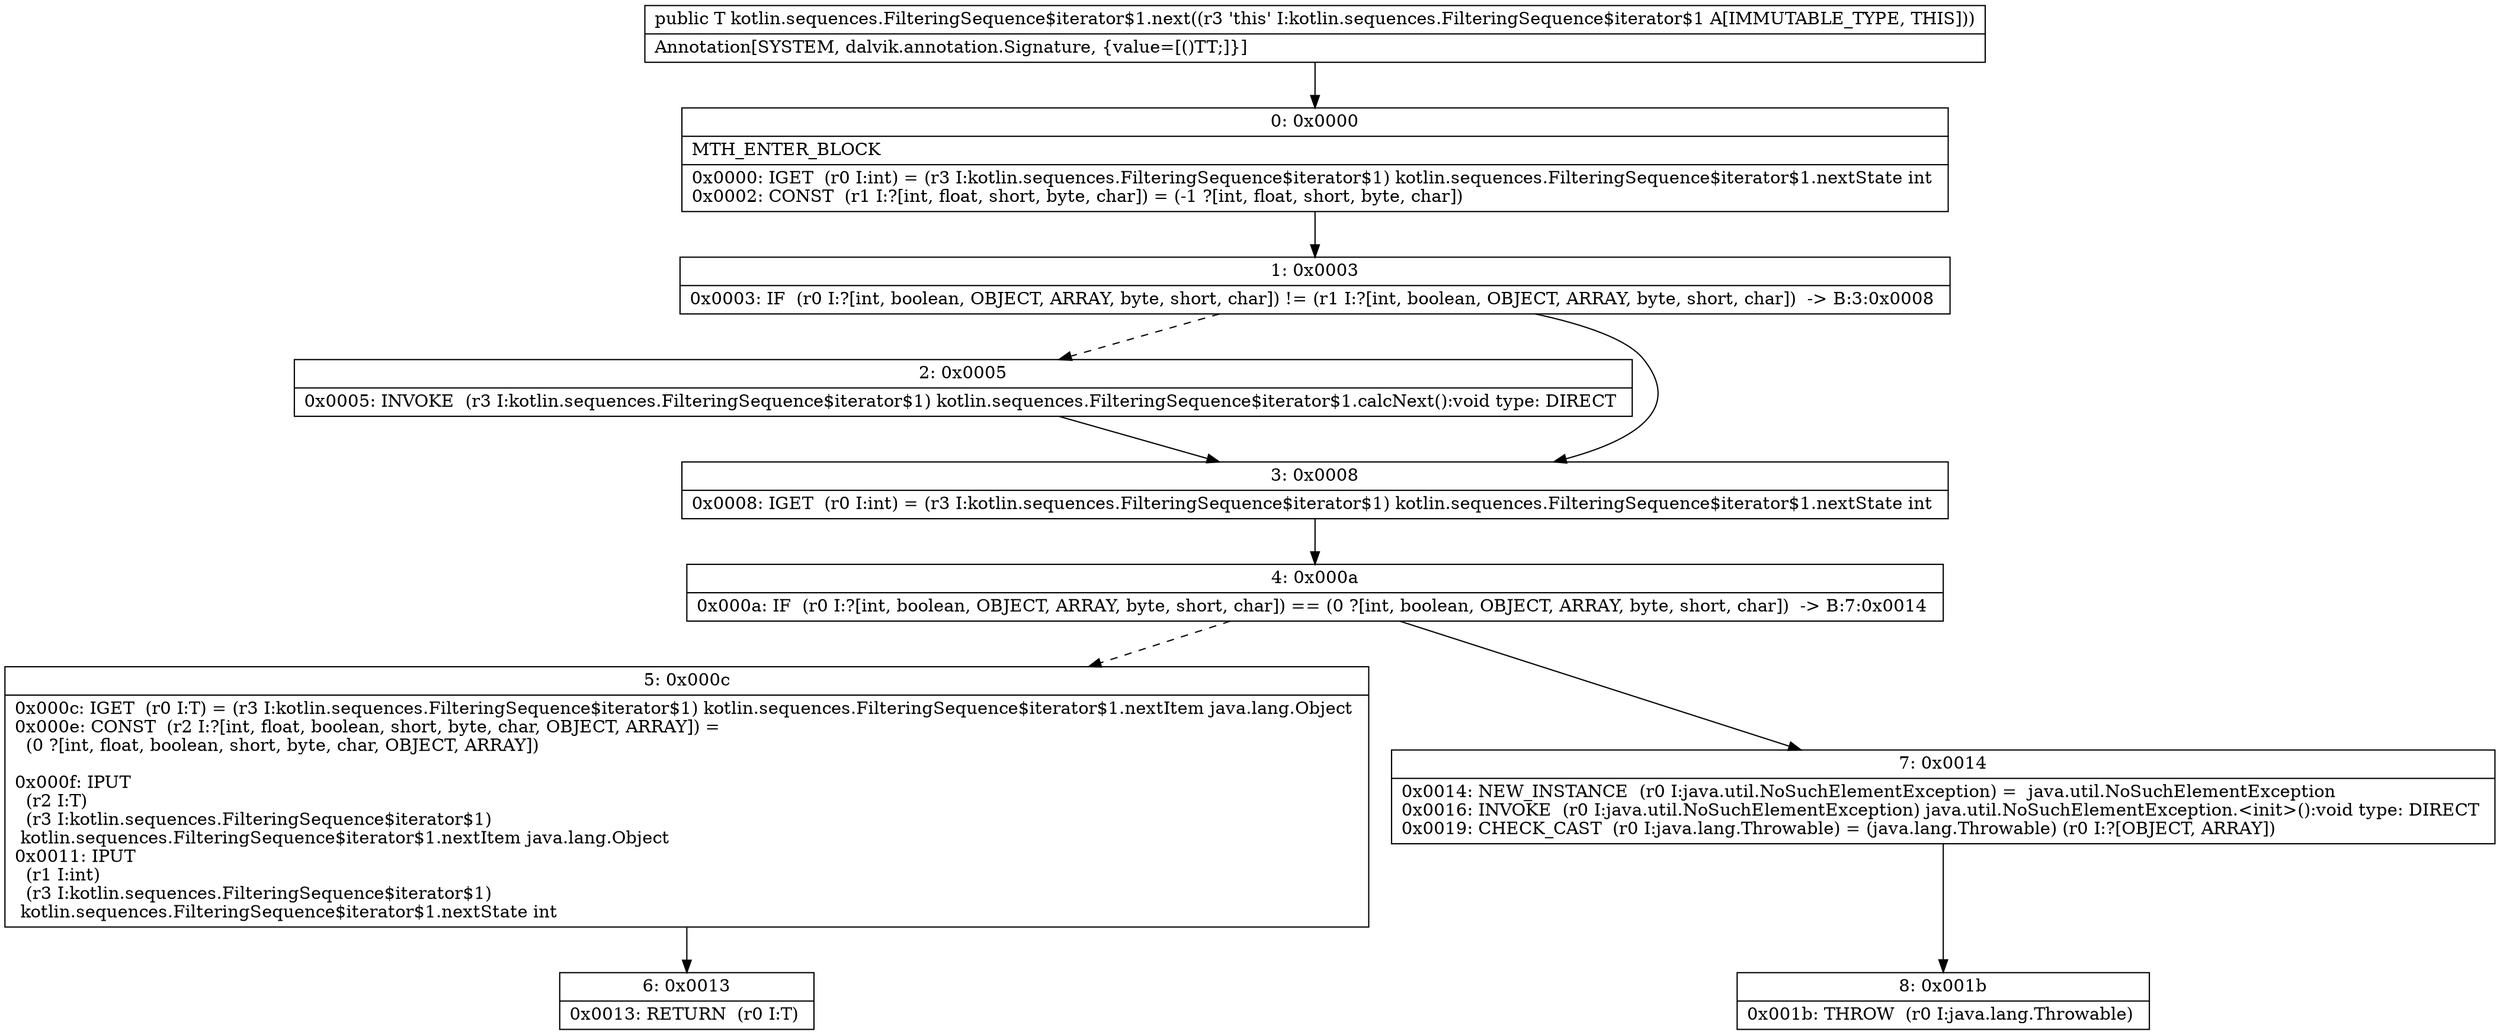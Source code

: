 digraph "CFG forkotlin.sequences.FilteringSequence$iterator$1.next()Ljava\/lang\/Object;" {
Node_0 [shape=record,label="{0\:\ 0x0000|MTH_ENTER_BLOCK\l|0x0000: IGET  (r0 I:int) = (r3 I:kotlin.sequences.FilteringSequence$iterator$1) kotlin.sequences.FilteringSequence$iterator$1.nextState int \l0x0002: CONST  (r1 I:?[int, float, short, byte, char]) = (\-1 ?[int, float, short, byte, char]) \l}"];
Node_1 [shape=record,label="{1\:\ 0x0003|0x0003: IF  (r0 I:?[int, boolean, OBJECT, ARRAY, byte, short, char]) != (r1 I:?[int, boolean, OBJECT, ARRAY, byte, short, char])  \-\> B:3:0x0008 \l}"];
Node_2 [shape=record,label="{2\:\ 0x0005|0x0005: INVOKE  (r3 I:kotlin.sequences.FilteringSequence$iterator$1) kotlin.sequences.FilteringSequence$iterator$1.calcNext():void type: DIRECT \l}"];
Node_3 [shape=record,label="{3\:\ 0x0008|0x0008: IGET  (r0 I:int) = (r3 I:kotlin.sequences.FilteringSequence$iterator$1) kotlin.sequences.FilteringSequence$iterator$1.nextState int \l}"];
Node_4 [shape=record,label="{4\:\ 0x000a|0x000a: IF  (r0 I:?[int, boolean, OBJECT, ARRAY, byte, short, char]) == (0 ?[int, boolean, OBJECT, ARRAY, byte, short, char])  \-\> B:7:0x0014 \l}"];
Node_5 [shape=record,label="{5\:\ 0x000c|0x000c: IGET  (r0 I:T) = (r3 I:kotlin.sequences.FilteringSequence$iterator$1) kotlin.sequences.FilteringSequence$iterator$1.nextItem java.lang.Object \l0x000e: CONST  (r2 I:?[int, float, boolean, short, byte, char, OBJECT, ARRAY]) = \l  (0 ?[int, float, boolean, short, byte, char, OBJECT, ARRAY])\l \l0x000f: IPUT  \l  (r2 I:T)\l  (r3 I:kotlin.sequences.FilteringSequence$iterator$1)\l kotlin.sequences.FilteringSequence$iterator$1.nextItem java.lang.Object \l0x0011: IPUT  \l  (r1 I:int)\l  (r3 I:kotlin.sequences.FilteringSequence$iterator$1)\l kotlin.sequences.FilteringSequence$iterator$1.nextState int \l}"];
Node_6 [shape=record,label="{6\:\ 0x0013|0x0013: RETURN  (r0 I:T) \l}"];
Node_7 [shape=record,label="{7\:\ 0x0014|0x0014: NEW_INSTANCE  (r0 I:java.util.NoSuchElementException) =  java.util.NoSuchElementException \l0x0016: INVOKE  (r0 I:java.util.NoSuchElementException) java.util.NoSuchElementException.\<init\>():void type: DIRECT \l0x0019: CHECK_CAST  (r0 I:java.lang.Throwable) = (java.lang.Throwable) (r0 I:?[OBJECT, ARRAY]) \l}"];
Node_8 [shape=record,label="{8\:\ 0x001b|0x001b: THROW  (r0 I:java.lang.Throwable) \l}"];
MethodNode[shape=record,label="{public T kotlin.sequences.FilteringSequence$iterator$1.next((r3 'this' I:kotlin.sequences.FilteringSequence$iterator$1 A[IMMUTABLE_TYPE, THIS]))  | Annotation[SYSTEM, dalvik.annotation.Signature, \{value=[()TT;]\}]\l}"];
MethodNode -> Node_0;
Node_0 -> Node_1;
Node_1 -> Node_2[style=dashed];
Node_1 -> Node_3;
Node_2 -> Node_3;
Node_3 -> Node_4;
Node_4 -> Node_5[style=dashed];
Node_4 -> Node_7;
Node_5 -> Node_6;
Node_7 -> Node_8;
}

